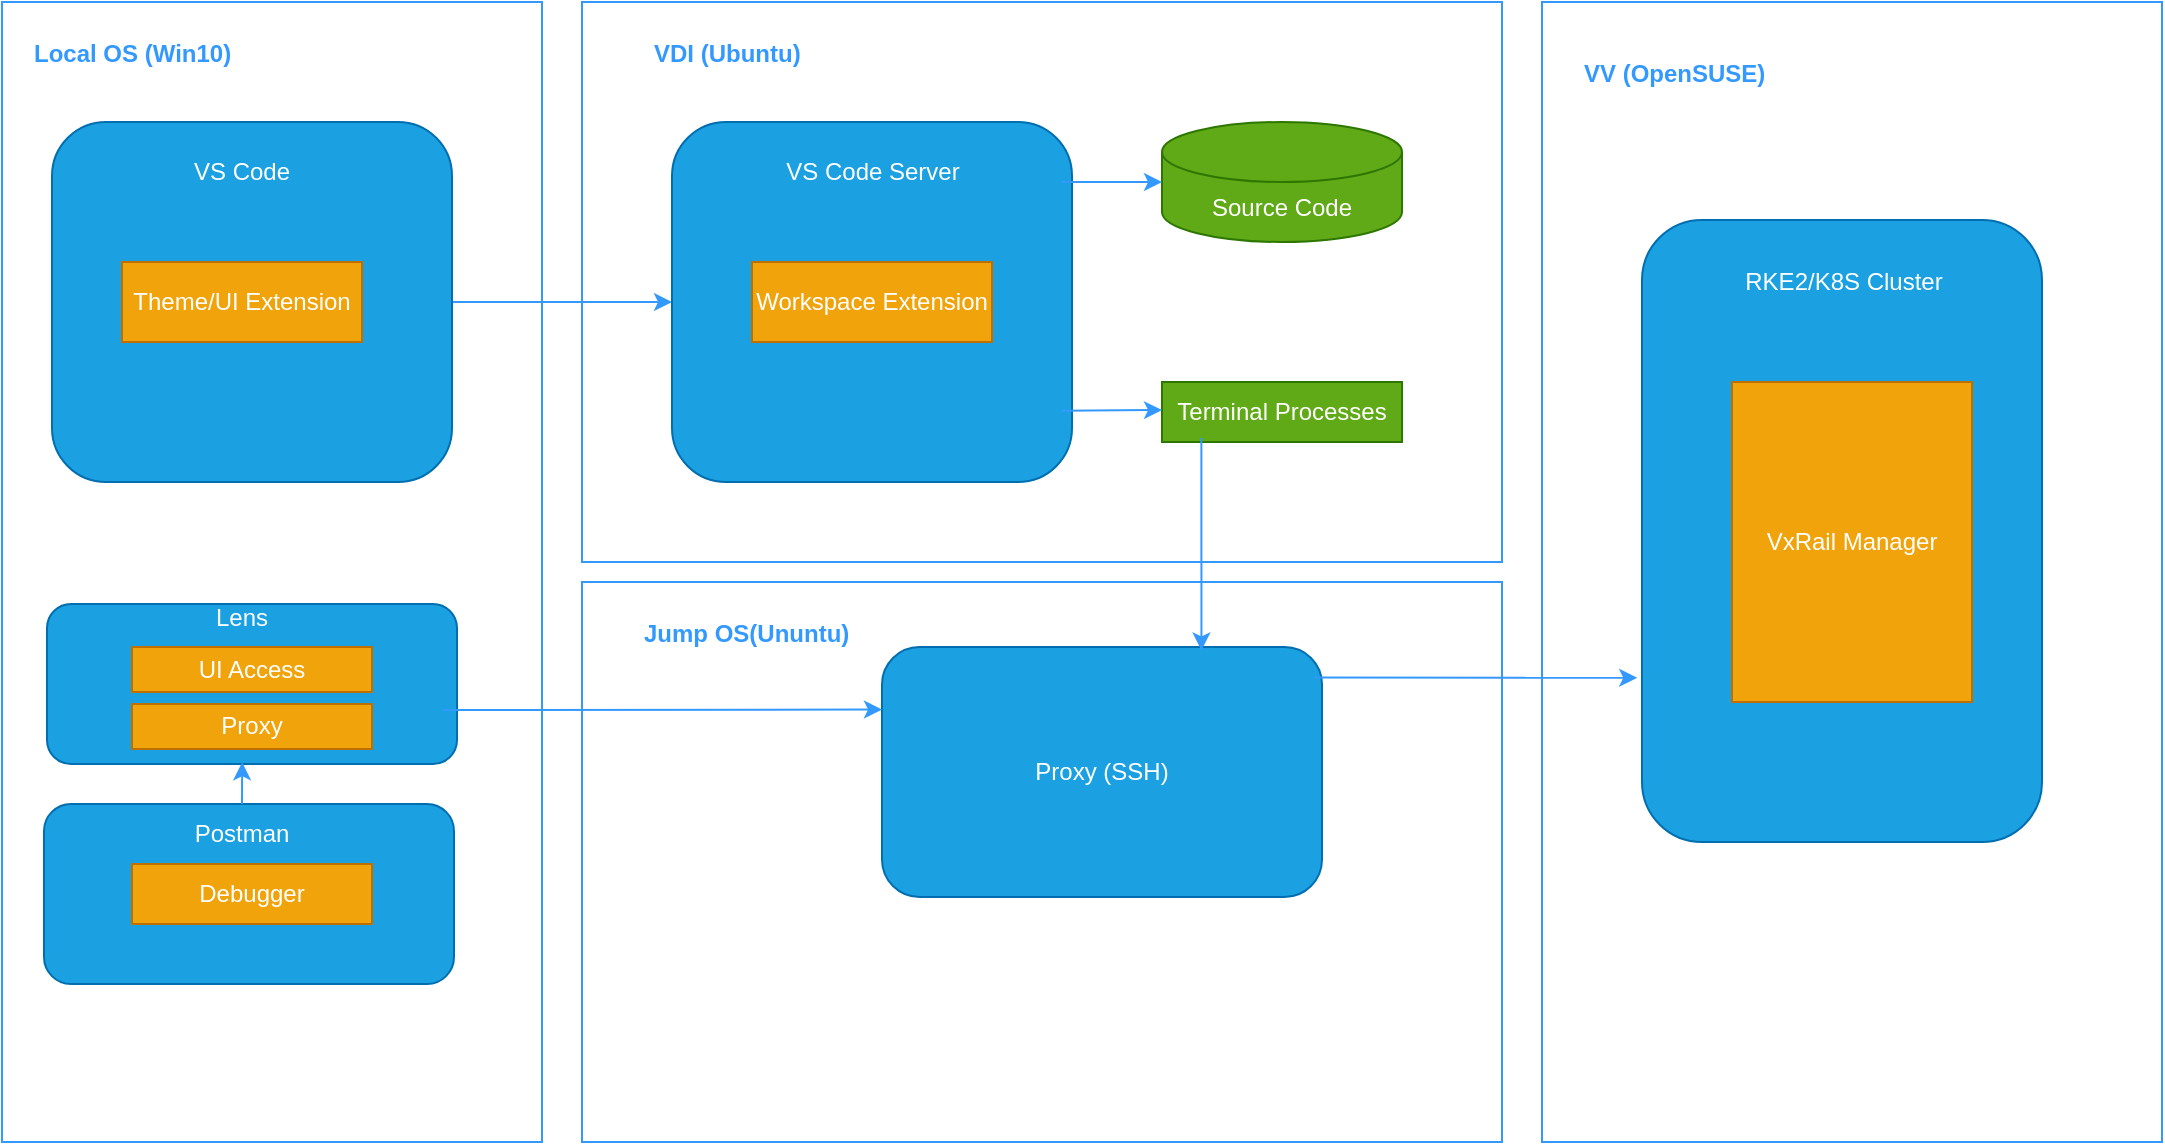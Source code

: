 <mxfile version="18.1.3" type="github">
  <diagram id="W-mBqYzbQIw76z9090kf" name="Page-1">
    <mxGraphModel dx="1223" dy="780" grid="1" gridSize="10" guides="1" tooltips="1" connect="1" arrows="1" fold="1" page="1" pageScale="1" pageWidth="850" pageHeight="1100" math="0" shadow="0">
      <root>
        <mxCell id="0" />
        <mxCell id="1" parent="0" />
        <mxCell id="g3zegvdnXbhrs_9csksF-1" value="" style="rounded=0;whiteSpace=wrap;html=1;fontSize=12;fontColor=#3399FF;verticalAlign=middle;glass=0;fillColor=default;strokeColor=#3399FF;" vertex="1" parent="1">
          <mxGeometry x="90" y="140" width="270" height="570" as="geometry" />
        </mxCell>
        <mxCell id="g3zegvdnXbhrs_9csksF-140" value="" style="rounded=1;whiteSpace=wrap;html=1;fontSize=12;fillColor=#1ba1e2;strokeColor=#006EAF;fontColor=#ffffff;" vertex="1" parent="1">
          <mxGeometry x="111" y="541" width="205" height="90" as="geometry" />
        </mxCell>
        <mxCell id="g3zegvdnXbhrs_9csksF-2" value="" style="rounded=0;whiteSpace=wrap;html=1;fontSize=12;fontColor=#3399FF;verticalAlign=middle;glass=0;fillColor=default;strokeColor=#3399FF;" vertex="1" parent="1">
          <mxGeometry x="380" y="140" width="460" height="280" as="geometry" />
        </mxCell>
        <mxCell id="g3zegvdnXbhrs_9csksF-3" value="Local OS (Win10)" style="text;strokeColor=none;fillColor=none;align=left;verticalAlign=middle;spacingLeft=4;spacingRight=4;overflow=hidden;points=[[0,0.5],[1,0.5]];portConstraint=eastwest;rotatable=0;fontStyle=1;fontSize=12;fontColor=#3399FF;" vertex="1" parent="1">
          <mxGeometry x="100" y="150" width="110" height="30" as="geometry" />
        </mxCell>
        <mxCell id="g3zegvdnXbhrs_9csksF-4" value="VDI (Ubuntu)" style="text;strokeColor=none;fillColor=none;align=left;verticalAlign=middle;spacingLeft=4;spacingRight=4;overflow=hidden;points=[[0,0.5],[1,0.5]];portConstraint=eastwest;rotatable=0;fontStyle=1;fontSize=12;fontColor=#3399FF;" vertex="1" parent="1">
          <mxGeometry x="410" y="150" width="110" height="30" as="geometry" />
        </mxCell>
        <mxCell id="g3zegvdnXbhrs_9csksF-5" value="" style="edgeStyle=orthogonalEdgeStyle;rounded=0;orthogonalLoop=1;jettySize=auto;html=1;fontSize=12;fontColor=#3399FF;strokeColor=#3399FF;" edge="1" parent="1" source="g3zegvdnXbhrs_9csksF-6" target="g3zegvdnXbhrs_9csksF-8">
          <mxGeometry relative="1" as="geometry" />
        </mxCell>
        <mxCell id="g3zegvdnXbhrs_9csksF-6" value="" style="rounded=1;whiteSpace=wrap;html=1;fontSize=12;fillColor=#1ba1e2;strokeColor=#006EAF;fontColor=#ffffff;" vertex="1" parent="1">
          <mxGeometry x="115" y="200" width="200" height="180" as="geometry" />
        </mxCell>
        <mxCell id="g3zegvdnXbhrs_9csksF-7" value="VS Code" style="text;html=1;align=center;verticalAlign=middle;whiteSpace=wrap;rounded=0;fontSize=12;fontColor=#FFFFFF;" vertex="1" parent="1">
          <mxGeometry x="180" y="210" width="60" height="30" as="geometry" />
        </mxCell>
        <mxCell id="g3zegvdnXbhrs_9csksF-8" value="" style="rounded=1;whiteSpace=wrap;html=1;fontSize=12;fontColor=#ffffff;fillColor=#1ba1e2;strokeColor=#006EAF;" vertex="1" parent="1">
          <mxGeometry x="425" y="200" width="200" height="180" as="geometry" />
        </mxCell>
        <mxCell id="g3zegvdnXbhrs_9csksF-9" value="VS Code Server" style="text;html=1;strokeColor=none;fillColor=none;align=center;verticalAlign=middle;whiteSpace=wrap;rounded=0;fontSize=12;fontColor=#FFFFFF;" vertex="1" parent="1">
          <mxGeometry x="478" y="210" width="95" height="30" as="geometry" />
        </mxCell>
        <mxCell id="g3zegvdnXbhrs_9csksF-10" value="Theme/UI Extension" style="rounded=0;whiteSpace=wrap;html=1;glass=0;fontSize=12;fontColor=#FFFFFF;fillColor=#f0a30a;strokeColor=#BD7000;" vertex="1" parent="1">
          <mxGeometry x="150" y="270" width="120" height="40" as="geometry" />
        </mxCell>
        <mxCell id="g3zegvdnXbhrs_9csksF-11" value="Workspace Extension" style="rounded=0;whiteSpace=wrap;html=1;glass=0;fontSize=12;fontColor=#FFFFFF;fillColor=#f0a30a;strokeColor=#BD7000;" vertex="1" parent="1">
          <mxGeometry x="465" y="270" width="120" height="40" as="geometry" />
        </mxCell>
        <mxCell id="g3zegvdnXbhrs_9csksF-12" value="Source Code" style="shape=cylinder3;whiteSpace=wrap;html=1;boundedLbl=1;backgroundOutline=1;size=15;rounded=0;glass=0;labelBorderColor=none;fontSize=12;fontColor=#FFFFFF;strokeColor=#2D7600;fillColor=#60a917;" vertex="1" parent="1">
          <mxGeometry x="670" y="200" width="120" height="60" as="geometry" />
        </mxCell>
        <mxCell id="g3zegvdnXbhrs_9csksF-13" value="Terminal Processes" style="rounded=0;whiteSpace=wrap;html=1;glass=0;labelBorderColor=none;fontSize=12;fontColor=#ffffff;strokeColor=#2D7600;fillColor=#60a917;" vertex="1" parent="1">
          <mxGeometry x="670" y="330" width="120" height="30" as="geometry" />
        </mxCell>
        <mxCell id="g3zegvdnXbhrs_9csksF-16" value="" style="endArrow=classic;html=1;rounded=0;fontSize=12;fontColor=#FFFFFF;strokeColor=#3399FF;" edge="1" parent="1">
          <mxGeometry width="50" height="50" relative="1" as="geometry">
            <mxPoint x="620" y="230" as="sourcePoint" />
            <mxPoint x="670" y="230" as="targetPoint" />
          </mxGeometry>
        </mxCell>
        <mxCell id="g3zegvdnXbhrs_9csksF-17" value="" style="endArrow=classic;html=1;rounded=0;fontSize=12;fontColor=#FFFFFF;strokeColor=#3399FF;" edge="1" parent="1">
          <mxGeometry width="50" height="50" relative="1" as="geometry">
            <mxPoint x="620" y="344.38" as="sourcePoint" />
            <mxPoint x="670" y="344" as="targetPoint" />
          </mxGeometry>
        </mxCell>
        <mxCell id="g3zegvdnXbhrs_9csksF-121" value="" style="rounded=0;whiteSpace=wrap;html=1;fontSize=12;fontColor=#3399FF;verticalAlign=middle;glass=0;fillColor=default;strokeColor=#3399FF;" vertex="1" parent="1">
          <mxGeometry x="380" y="430" width="460" height="280" as="geometry" />
        </mxCell>
        <mxCell id="g3zegvdnXbhrs_9csksF-122" value="" style="rounded=0;whiteSpace=wrap;html=1;fontSize=12;fontColor=#3399FF;verticalAlign=middle;glass=0;fillColor=default;strokeColor=#3399FF;" vertex="1" parent="1">
          <mxGeometry x="860" y="140" width="310" height="570" as="geometry" />
        </mxCell>
        <mxCell id="g3zegvdnXbhrs_9csksF-124" value="" style="rounded=1;whiteSpace=wrap;html=1;fontSize=12;fontColor=#ffffff;fillColor=#1ba1e2;strokeColor=#006EAF;" vertex="1" parent="1">
          <mxGeometry x="910" y="249" width="200" height="311" as="geometry" />
        </mxCell>
        <mxCell id="g3zegvdnXbhrs_9csksF-125" value="RKE2/K8S Cluster" style="text;html=1;strokeColor=none;fillColor=none;align=center;verticalAlign=middle;whiteSpace=wrap;rounded=0;fontSize=12;fontColor=#FFFFFF;" vertex="1" parent="1">
          <mxGeometry x="955" y="265" width="112" height="30" as="geometry" />
        </mxCell>
        <mxCell id="g3zegvdnXbhrs_9csksF-126" value="VxRail Manager" style="rounded=0;whiteSpace=wrap;html=1;glass=0;fontSize=12;fontColor=#FFFFFF;fillColor=#f0a30a;strokeColor=#BD7000;" vertex="1" parent="1">
          <mxGeometry x="955" y="330" width="120" height="160" as="geometry" />
        </mxCell>
        <mxCell id="g3zegvdnXbhrs_9csksF-127" value="Jump OS(Ununtu)" style="text;strokeColor=none;fillColor=none;align=left;verticalAlign=middle;spacingLeft=4;spacingRight=4;overflow=hidden;points=[[0,0.5],[1,0.5]];portConstraint=eastwest;rotatable=0;fontStyle=1;fontSize=12;fontColor=#3399FF;" vertex="1" parent="1">
          <mxGeometry x="405" y="440" width="125" height="30" as="geometry" />
        </mxCell>
        <mxCell id="g3zegvdnXbhrs_9csksF-129" value="Proxy (SSH)" style="rounded=1;whiteSpace=wrap;html=1;fontSize=12;fillColor=#1ba1e2;strokeColor=#006EAF;fontColor=#ffffff;" vertex="1" parent="1">
          <mxGeometry x="530" y="462.5" width="220" height="125" as="geometry" />
        </mxCell>
        <mxCell id="g3zegvdnXbhrs_9csksF-132" value="VV (OpenSUSE)" style="text;strokeColor=none;fillColor=none;align=left;verticalAlign=middle;spacingLeft=4;spacingRight=4;overflow=hidden;points=[[0,0.5],[1,0.5]];portConstraint=eastwest;rotatable=0;fontStyle=1;fontSize=12;fontColor=#3399FF;" vertex="1" parent="1">
          <mxGeometry x="875" y="160" width="110" height="30" as="geometry" />
        </mxCell>
        <mxCell id="g3zegvdnXbhrs_9csksF-135" value="Postman" style="text;html=1;align=center;verticalAlign=middle;whiteSpace=wrap;rounded=0;fontSize=12;fontColor=#FFFFFF;" vertex="1" parent="1">
          <mxGeometry x="180" y="541" width="60" height="30" as="geometry" />
        </mxCell>
        <mxCell id="g3zegvdnXbhrs_9csksF-136" value="Debugger" style="rounded=0;whiteSpace=wrap;html=1;glass=0;fontSize=12;fontColor=#FFFFFF;fillColor=#f0a30a;strokeColor=#BD7000;" vertex="1" parent="1">
          <mxGeometry x="155" y="571" width="120" height="30" as="geometry" />
        </mxCell>
        <mxCell id="g3zegvdnXbhrs_9csksF-137" value="" style="rounded=1;whiteSpace=wrap;html=1;fontSize=12;fillColor=#1ba1e2;strokeColor=#006EAF;fontColor=#ffffff;" vertex="1" parent="1">
          <mxGeometry x="112.5" y="441" width="205" height="80" as="geometry" />
        </mxCell>
        <mxCell id="g3zegvdnXbhrs_9csksF-138" value="UI Access" style="rounded=0;whiteSpace=wrap;html=1;glass=0;fontSize=12;fontColor=#FFFFFF;fillColor=#f0a30a;strokeColor=#BD7000;" vertex="1" parent="1">
          <mxGeometry x="155" y="462.5" width="120" height="22.5" as="geometry" />
        </mxCell>
        <mxCell id="g3zegvdnXbhrs_9csksF-139" value="Proxy" style="rounded=0;whiteSpace=wrap;html=1;glass=0;fontSize=12;fontColor=#FFFFFF;fillColor=#f0a30a;strokeColor=#BD7000;" vertex="1" parent="1">
          <mxGeometry x="155" y="491" width="120" height="22.5" as="geometry" />
        </mxCell>
        <mxCell id="g3zegvdnXbhrs_9csksF-142" value="Lens" style="text;html=1;align=center;verticalAlign=middle;whiteSpace=wrap;rounded=0;fontSize=12;fontColor=#FFFFFF;" vertex="1" parent="1">
          <mxGeometry x="180" y="432.5" width="60" height="30" as="geometry" />
        </mxCell>
        <mxCell id="g3zegvdnXbhrs_9csksF-145" value="" style="endArrow=classic;html=1;rounded=0;fontSize=12;fontColor=#FFFFFF;strokeColor=#3399FF;entryX=0;entryY=0.25;entryDx=0;entryDy=0;" edge="1" parent="1" target="g3zegvdnXbhrs_9csksF-129">
          <mxGeometry width="50" height="50" relative="1" as="geometry">
            <mxPoint x="310" y="494" as="sourcePoint" />
            <mxPoint x="430" y="491" as="targetPoint" />
          </mxGeometry>
        </mxCell>
        <mxCell id="g3zegvdnXbhrs_9csksF-146" value="" style="endArrow=classic;html=1;rounded=0;fontSize=12;fontColor=#FFFFFF;strokeColor=#3399FF;entryX=0.476;entryY=0.989;entryDx=0;entryDy=0;exitX=0.5;exitY=0;exitDx=0;exitDy=0;entryPerimeter=0;" edge="1" parent="1" source="g3zegvdnXbhrs_9csksF-135" target="g3zegvdnXbhrs_9csksF-137">
          <mxGeometry width="50" height="50" relative="1" as="geometry">
            <mxPoint x="265.0" y="530.38" as="sourcePoint" />
            <mxPoint x="315.0" y="530" as="targetPoint" />
          </mxGeometry>
        </mxCell>
        <mxCell id="g3zegvdnXbhrs_9csksF-148" value="" style="endArrow=classic;html=1;rounded=0;fontSize=12;fontColor=#FFFFFF;strokeColor=#3399FF;exitX=0.164;exitY=0.932;exitDx=0;exitDy=0;exitPerimeter=0;entryX=0.726;entryY=0.014;entryDx=0;entryDy=0;entryPerimeter=0;" edge="1" parent="1" source="g3zegvdnXbhrs_9csksF-13" target="g3zegvdnXbhrs_9csksF-129">
          <mxGeometry width="50" height="50" relative="1" as="geometry">
            <mxPoint x="710" y="390.38" as="sourcePoint" />
            <mxPoint x="760" y="390" as="targetPoint" />
          </mxGeometry>
        </mxCell>
        <mxCell id="g3zegvdnXbhrs_9csksF-150" value="" style="endArrow=classic;html=1;rounded=0;fontSize=12;fontColor=#FFFFFF;strokeColor=#3399FF;entryX=-0.012;entryY=0.736;entryDx=0;entryDy=0;entryPerimeter=0;exitX=0.983;exitY=0.122;exitDx=0;exitDy=0;exitPerimeter=0;" edge="1" parent="1" source="g3zegvdnXbhrs_9csksF-129" target="g3zegvdnXbhrs_9csksF-124">
          <mxGeometry width="50" height="50" relative="1" as="geometry">
            <mxPoint x="750" y="530.38" as="sourcePoint" />
            <mxPoint x="800" y="530" as="targetPoint" />
          </mxGeometry>
        </mxCell>
      </root>
    </mxGraphModel>
  </diagram>
</mxfile>
